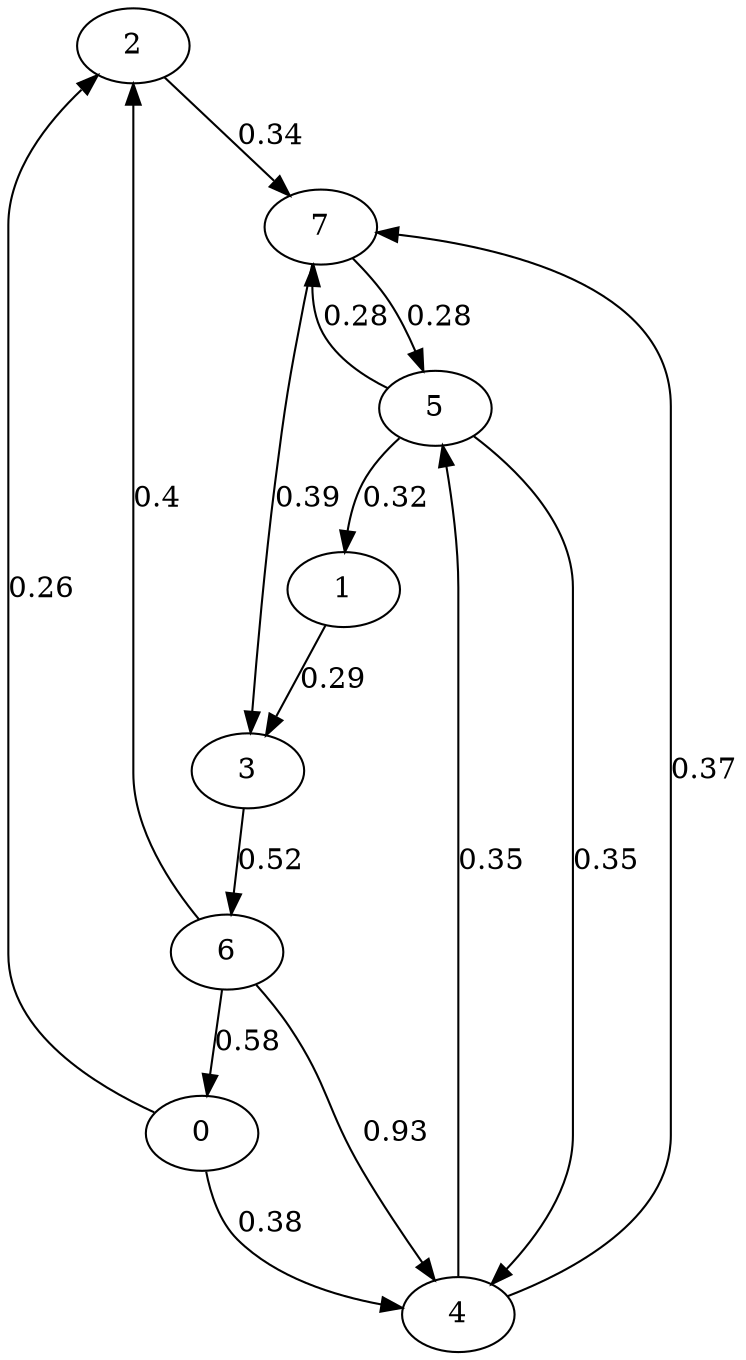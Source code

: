 digraph {
    2 -> 7[label=0.34];
    0 -> 2[label=0.26];
    6 -> 2[label=0.4];
    6 -> 4[label=0.93];
    4 -> 5[label=0.35];
    0 -> 4[label=0.38];
    5 -> 1[label=0.32];
    4 -> 7[label=0.37];
    5 -> 4[label=0.35];
    1 -> 3[label=0.29];
    7 -> 3[label=0.39];
    3 -> 6[label=0.52];
    6 -> 0[label=0.58];
    5 -> 7[label=0.28];
    7 -> 5[label=0.28];
}